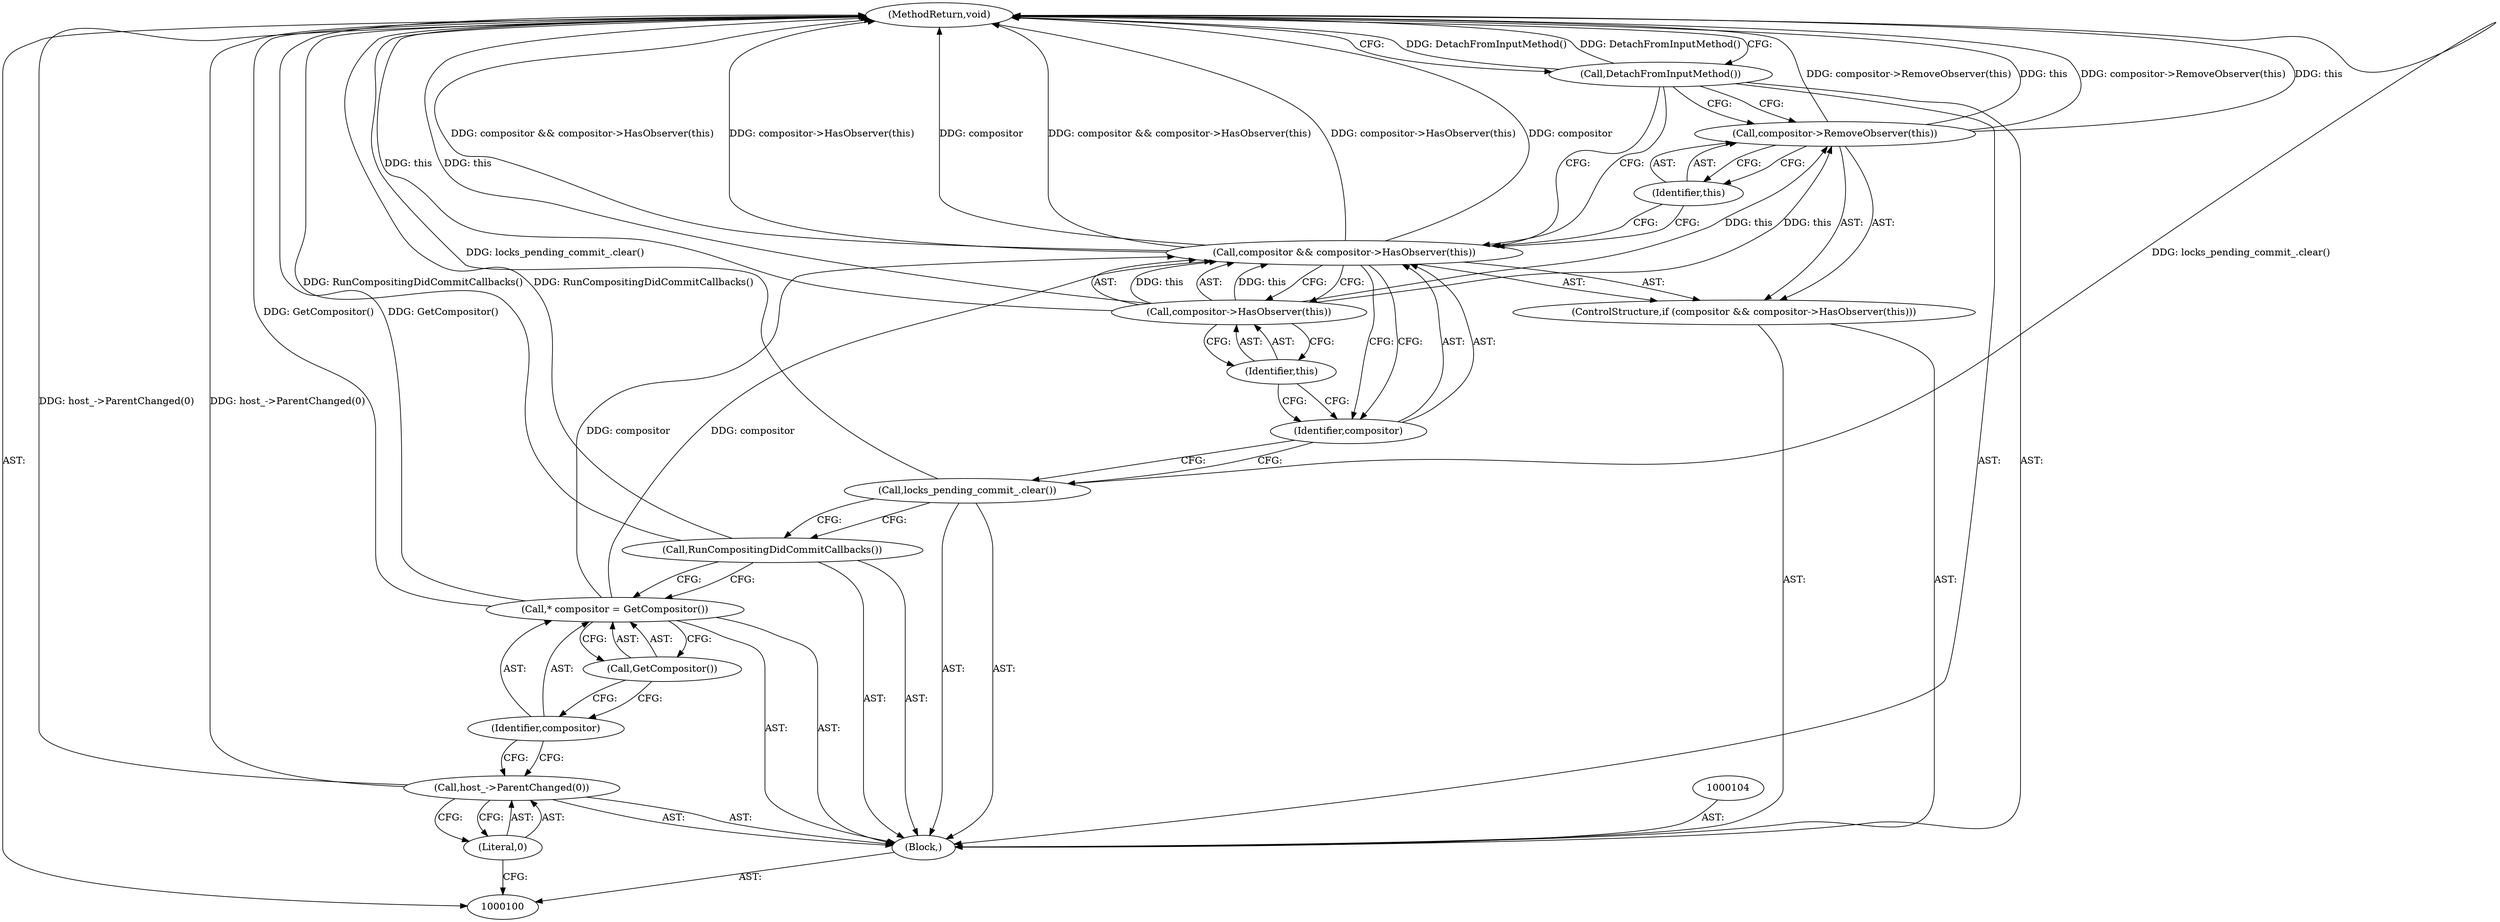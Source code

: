 digraph "0_Chrome_18d67244984a574ba2dd8779faabc0e3e34f4b76_29" {
"1000118" [label="(MethodReturn,void)"];
"1000101" [label="(Block,)"];
"1000102" [label="(Call,host_->ParentChanged(0))"];
"1000103" [label="(Literal,0)"];
"1000105" [label="(Call,* compositor = GetCompositor())"];
"1000106" [label="(Identifier,compositor)"];
"1000107" [label="(Call,GetCompositor())"];
"1000108" [label="(Call,RunCompositingDidCommitCallbacks())"];
"1000109" [label="(Call,locks_pending_commit_.clear())"];
"1000113" [label="(Call,compositor->HasObserver(this))"];
"1000110" [label="(ControlStructure,if (compositor && compositor->HasObserver(this)))"];
"1000114" [label="(Identifier,this)"];
"1000111" [label="(Call,compositor && compositor->HasObserver(this))"];
"1000112" [label="(Identifier,compositor)"];
"1000116" [label="(Identifier,this)"];
"1000115" [label="(Call,compositor->RemoveObserver(this))"];
"1000117" [label="(Call,DetachFromInputMethod())"];
"1000118" -> "1000100"  [label="AST: "];
"1000118" -> "1000117"  [label="CFG: "];
"1000117" -> "1000118"  [label="DDG: DetachFromInputMethod()"];
"1000108" -> "1000118"  [label="DDG: RunCompositingDidCommitCallbacks()"];
"1000105" -> "1000118"  [label="DDG: GetCompositor()"];
"1000113" -> "1000118"  [label="DDG: this"];
"1000115" -> "1000118"  [label="DDG: compositor->RemoveObserver(this)"];
"1000115" -> "1000118"  [label="DDG: this"];
"1000111" -> "1000118"  [label="DDG: compositor->HasObserver(this)"];
"1000111" -> "1000118"  [label="DDG: compositor"];
"1000111" -> "1000118"  [label="DDG: compositor && compositor->HasObserver(this)"];
"1000109" -> "1000118"  [label="DDG: locks_pending_commit_.clear()"];
"1000102" -> "1000118"  [label="DDG: host_->ParentChanged(0)"];
"1000101" -> "1000100"  [label="AST: "];
"1000102" -> "1000101"  [label="AST: "];
"1000104" -> "1000101"  [label="AST: "];
"1000105" -> "1000101"  [label="AST: "];
"1000108" -> "1000101"  [label="AST: "];
"1000109" -> "1000101"  [label="AST: "];
"1000110" -> "1000101"  [label="AST: "];
"1000117" -> "1000101"  [label="AST: "];
"1000102" -> "1000101"  [label="AST: "];
"1000102" -> "1000103"  [label="CFG: "];
"1000103" -> "1000102"  [label="AST: "];
"1000106" -> "1000102"  [label="CFG: "];
"1000102" -> "1000118"  [label="DDG: host_->ParentChanged(0)"];
"1000103" -> "1000102"  [label="AST: "];
"1000103" -> "1000100"  [label="CFG: "];
"1000102" -> "1000103"  [label="CFG: "];
"1000105" -> "1000101"  [label="AST: "];
"1000105" -> "1000107"  [label="CFG: "];
"1000106" -> "1000105"  [label="AST: "];
"1000107" -> "1000105"  [label="AST: "];
"1000108" -> "1000105"  [label="CFG: "];
"1000105" -> "1000118"  [label="DDG: GetCompositor()"];
"1000105" -> "1000111"  [label="DDG: compositor"];
"1000106" -> "1000105"  [label="AST: "];
"1000106" -> "1000102"  [label="CFG: "];
"1000107" -> "1000106"  [label="CFG: "];
"1000107" -> "1000105"  [label="AST: "];
"1000107" -> "1000106"  [label="CFG: "];
"1000105" -> "1000107"  [label="CFG: "];
"1000108" -> "1000101"  [label="AST: "];
"1000108" -> "1000105"  [label="CFG: "];
"1000109" -> "1000108"  [label="CFG: "];
"1000108" -> "1000118"  [label="DDG: RunCompositingDidCommitCallbacks()"];
"1000109" -> "1000101"  [label="AST: "];
"1000109" -> "1000108"  [label="CFG: "];
"1000112" -> "1000109"  [label="CFG: "];
"1000109" -> "1000118"  [label="DDG: locks_pending_commit_.clear()"];
"1000113" -> "1000111"  [label="AST: "];
"1000113" -> "1000114"  [label="CFG: "];
"1000114" -> "1000113"  [label="AST: "];
"1000111" -> "1000113"  [label="CFG: "];
"1000113" -> "1000118"  [label="DDG: this"];
"1000113" -> "1000111"  [label="DDG: this"];
"1000113" -> "1000115"  [label="DDG: this"];
"1000110" -> "1000101"  [label="AST: "];
"1000111" -> "1000110"  [label="AST: "];
"1000115" -> "1000110"  [label="AST: "];
"1000114" -> "1000113"  [label="AST: "];
"1000114" -> "1000112"  [label="CFG: "];
"1000113" -> "1000114"  [label="CFG: "];
"1000111" -> "1000110"  [label="AST: "];
"1000111" -> "1000112"  [label="CFG: "];
"1000111" -> "1000113"  [label="CFG: "];
"1000112" -> "1000111"  [label="AST: "];
"1000113" -> "1000111"  [label="AST: "];
"1000116" -> "1000111"  [label="CFG: "];
"1000117" -> "1000111"  [label="CFG: "];
"1000111" -> "1000118"  [label="DDG: compositor->HasObserver(this)"];
"1000111" -> "1000118"  [label="DDG: compositor"];
"1000111" -> "1000118"  [label="DDG: compositor && compositor->HasObserver(this)"];
"1000105" -> "1000111"  [label="DDG: compositor"];
"1000113" -> "1000111"  [label="DDG: this"];
"1000112" -> "1000111"  [label="AST: "];
"1000112" -> "1000109"  [label="CFG: "];
"1000114" -> "1000112"  [label="CFG: "];
"1000111" -> "1000112"  [label="CFG: "];
"1000116" -> "1000115"  [label="AST: "];
"1000116" -> "1000111"  [label="CFG: "];
"1000115" -> "1000116"  [label="CFG: "];
"1000115" -> "1000110"  [label="AST: "];
"1000115" -> "1000116"  [label="CFG: "];
"1000116" -> "1000115"  [label="AST: "];
"1000117" -> "1000115"  [label="CFG: "];
"1000115" -> "1000118"  [label="DDG: compositor->RemoveObserver(this)"];
"1000115" -> "1000118"  [label="DDG: this"];
"1000113" -> "1000115"  [label="DDG: this"];
"1000117" -> "1000101"  [label="AST: "];
"1000117" -> "1000115"  [label="CFG: "];
"1000117" -> "1000111"  [label="CFG: "];
"1000118" -> "1000117"  [label="CFG: "];
"1000117" -> "1000118"  [label="DDG: DetachFromInputMethod()"];
}
